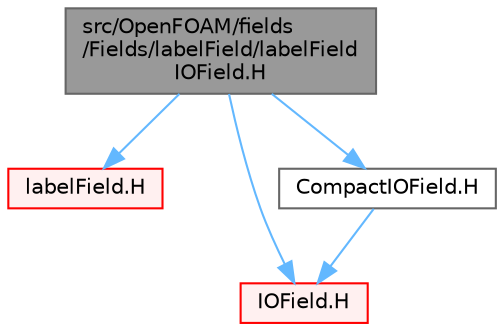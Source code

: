 digraph "src/OpenFOAM/fields/Fields/labelField/labelFieldIOField.H"
{
 // LATEX_PDF_SIZE
  bgcolor="transparent";
  edge [fontname=Helvetica,fontsize=10,labelfontname=Helvetica,labelfontsize=10];
  node [fontname=Helvetica,fontsize=10,shape=box,height=0.2,width=0.4];
  Node1 [id="Node000001",label="src/OpenFOAM/fields\l/Fields/labelField/labelField\lIOField.H",height=0.2,width=0.4,color="gray40", fillcolor="grey60", style="filled", fontcolor="black",tooltip=" "];
  Node1 -> Node2 [id="edge1_Node000001_Node000002",color="steelblue1",style="solid",tooltip=" "];
  Node2 [id="Node000002",label="labelField.H",height=0.2,width=0.4,color="red", fillcolor="#FFF0F0", style="filled",URL="$labelField_8H.html",tooltip=" "];
  Node1 -> Node161 [id="edge2_Node000001_Node000161",color="steelblue1",style="solid",tooltip=" "];
  Node161 [id="Node000161",label="IOField.H",height=0.2,width=0.4,color="red", fillcolor="#FFF0F0", style="filled",URL="$IOField_8H.html",tooltip=" "];
  Node1 -> Node172 [id="edge3_Node000001_Node000172",color="steelblue1",style="solid",tooltip=" "];
  Node172 [id="Node000172",label="CompactIOField.H",height=0.2,width=0.4,color="grey40", fillcolor="white", style="filled",URL="$CompactIOField_8H.html",tooltip=" "];
  Node172 -> Node161 [id="edge4_Node000172_Node000161",color="steelblue1",style="solid",tooltip=" "];
}

